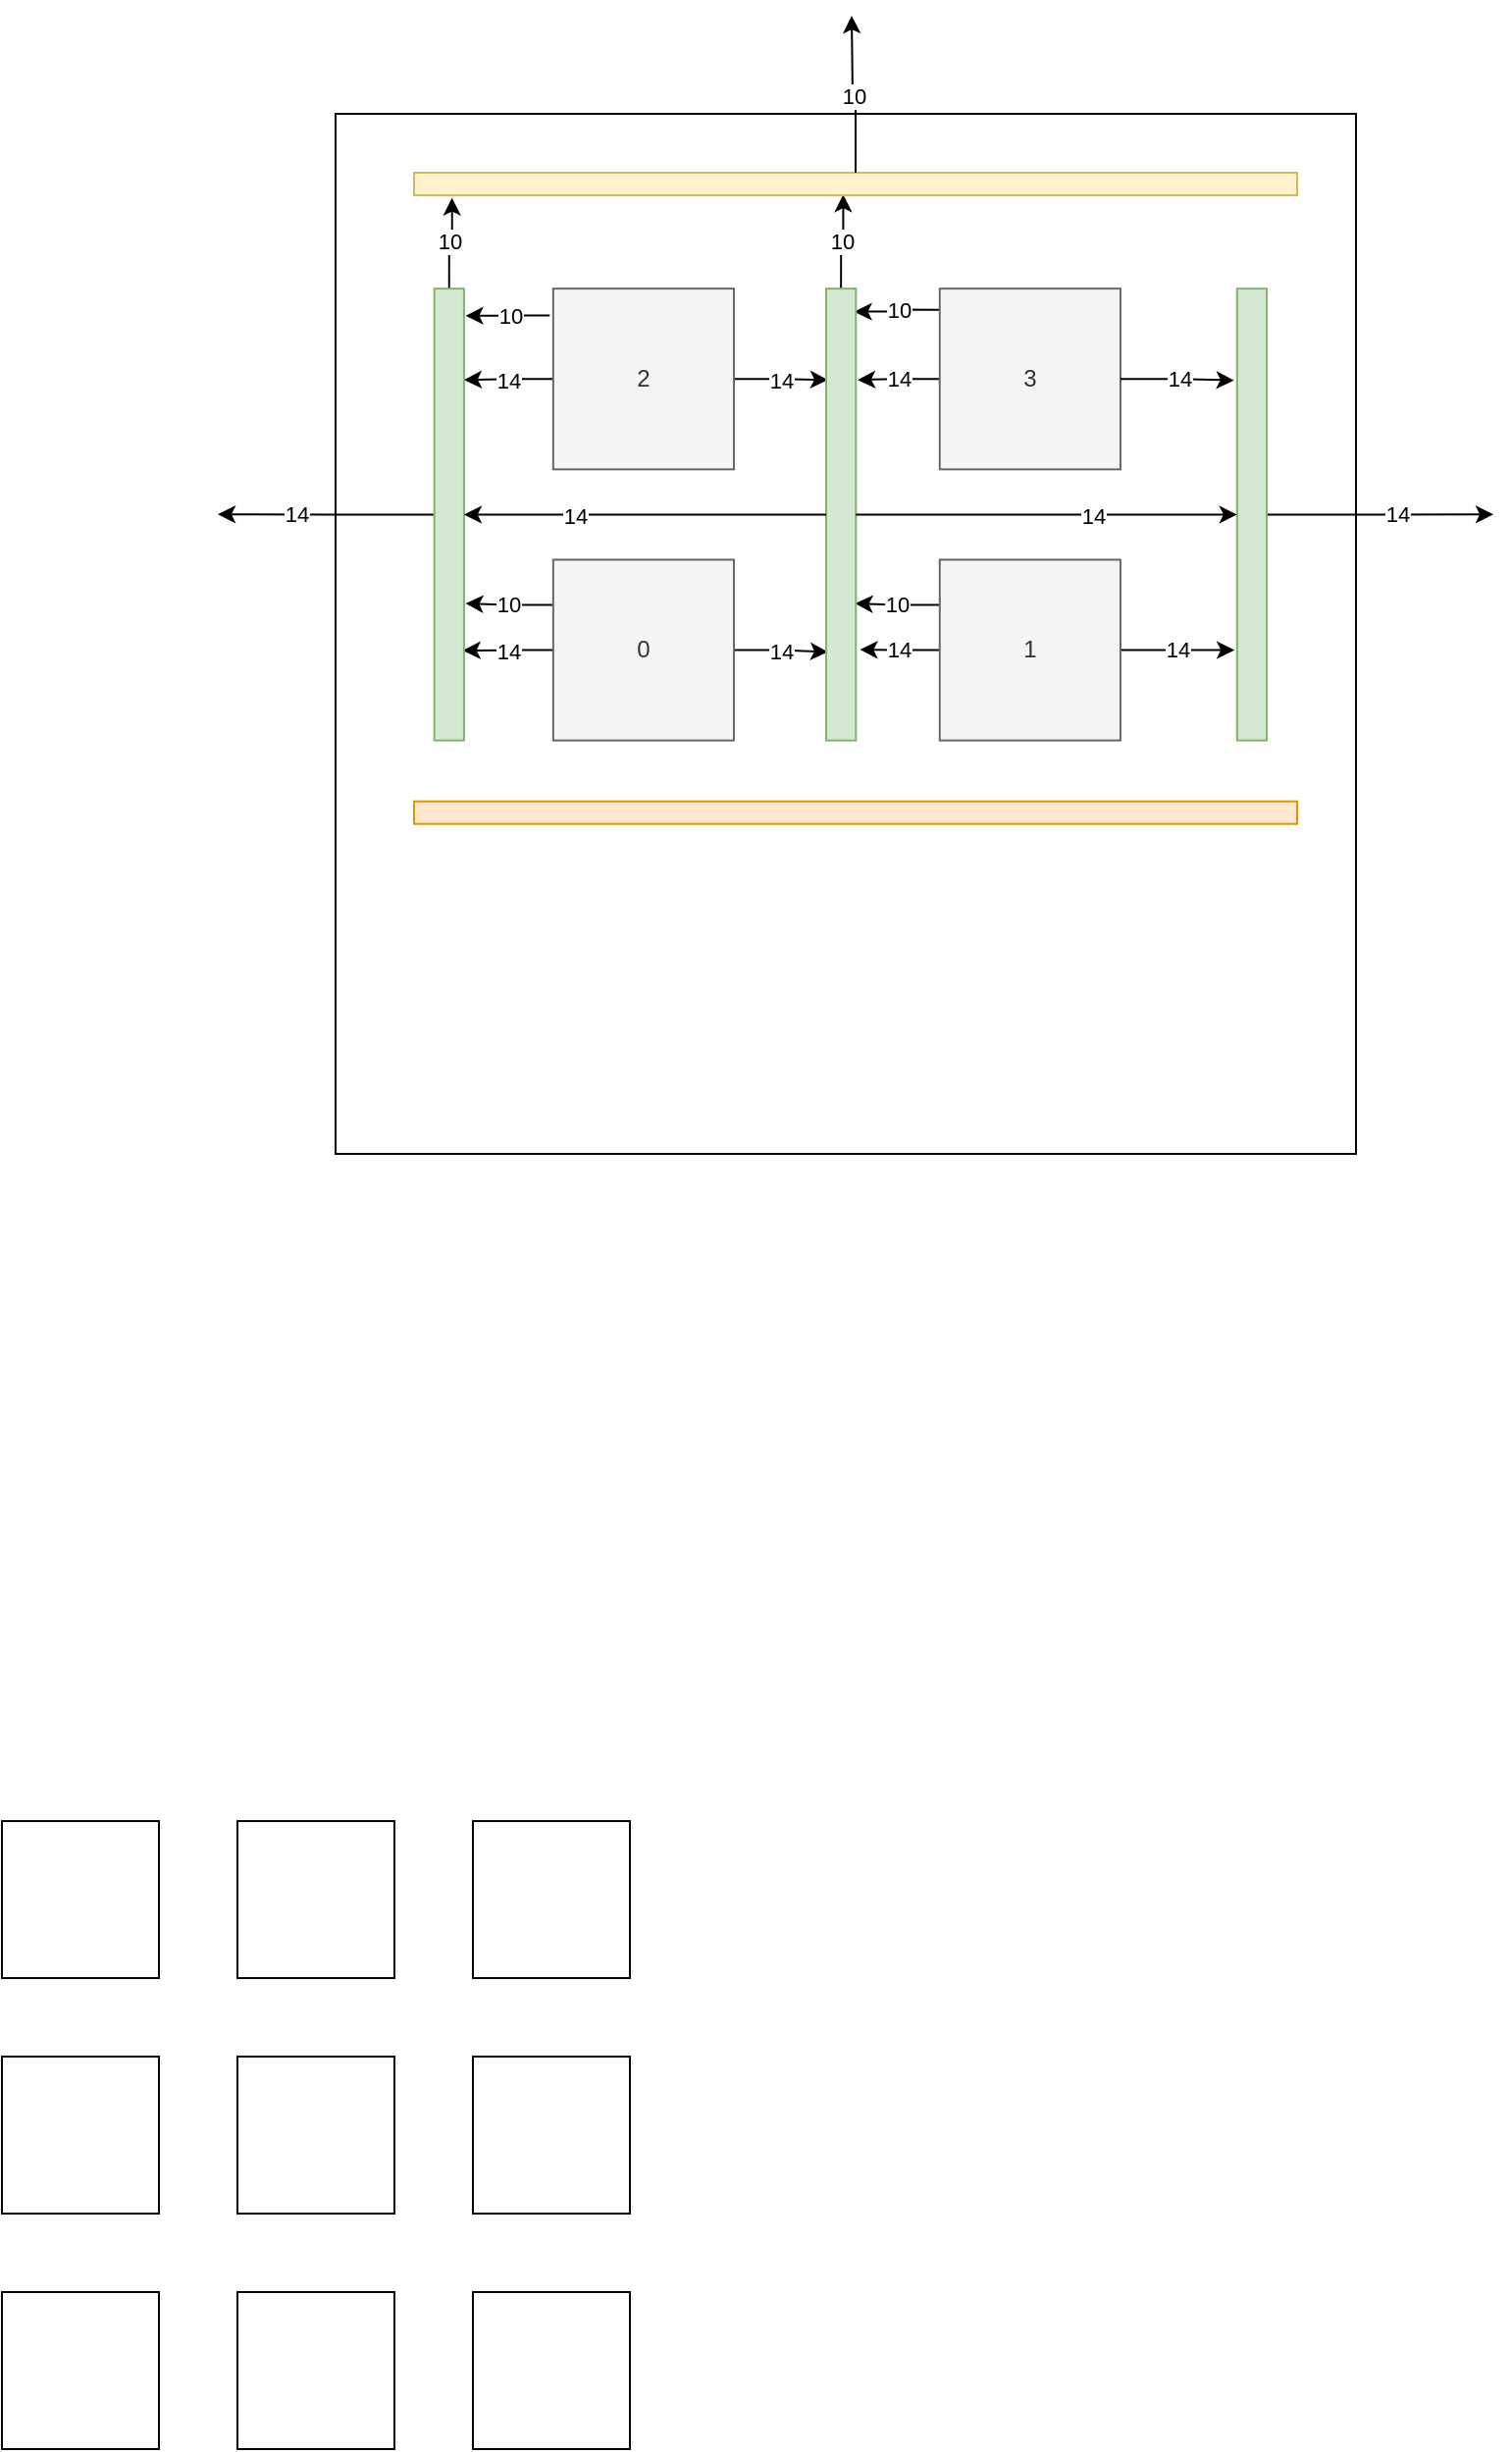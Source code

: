 <mxfile version="20.2.8" type="device"><diagram id="recEwyohM7-Bj5ej4apn" name="Page-1"><mxGraphModel dx="874" dy="1694" grid="1" gridSize="10" guides="1" tooltips="1" connect="1" arrows="1" fold="1" page="1" pageScale="1" pageWidth="1920" pageHeight="1200" math="0" shadow="0"><root><mxCell id="0"/><mxCell id="1" parent="0"/><mxCell id="kwLwyuevaBS1rGtl1VXj-1" value="" style="whiteSpace=wrap;html=1;aspect=fixed;" parent="1" vertex="1"><mxGeometry x="160" y="160" width="80" height="80" as="geometry"/></mxCell><mxCell id="kwLwyuevaBS1rGtl1VXj-2" value="" style="whiteSpace=wrap;html=1;aspect=fixed;" parent="1" vertex="1"><mxGeometry x="280" y="160" width="80" height="80" as="geometry"/></mxCell><mxCell id="kwLwyuevaBS1rGtl1VXj-3" value="" style="whiteSpace=wrap;html=1;aspect=fixed;" parent="1" vertex="1"><mxGeometry x="400" y="160" width="80" height="80" as="geometry"/></mxCell><mxCell id="kwLwyuevaBS1rGtl1VXj-8" value="" style="whiteSpace=wrap;html=1;aspect=fixed;" parent="1" vertex="1"><mxGeometry x="160" y="280" width="80" height="80" as="geometry"/></mxCell><mxCell id="kwLwyuevaBS1rGtl1VXj-9" value="" style="whiteSpace=wrap;html=1;aspect=fixed;" parent="1" vertex="1"><mxGeometry x="280" y="280" width="80" height="80" as="geometry"/></mxCell><mxCell id="kwLwyuevaBS1rGtl1VXj-10" value="" style="whiteSpace=wrap;html=1;aspect=fixed;" parent="1" vertex="1"><mxGeometry x="400" y="280" width="80" height="80" as="geometry"/></mxCell><mxCell id="kwLwyuevaBS1rGtl1VXj-11" value="" style="whiteSpace=wrap;html=1;aspect=fixed;" parent="1" vertex="1"><mxGeometry x="160" y="400" width="80" height="80" as="geometry"/></mxCell><mxCell id="kwLwyuevaBS1rGtl1VXj-12" value="" style="whiteSpace=wrap;html=1;aspect=fixed;" parent="1" vertex="1"><mxGeometry x="280" y="400" width="80" height="80" as="geometry"/></mxCell><mxCell id="kwLwyuevaBS1rGtl1VXj-13" value="" style="whiteSpace=wrap;html=1;aspect=fixed;" parent="1" vertex="1"><mxGeometry x="400" y="400" width="80" height="80" as="geometry"/></mxCell><mxCell id="kwLwyuevaBS1rGtl1VXj-19" value="" style="rounded=0;whiteSpace=wrap;html=1;" parent="1" vertex="1"><mxGeometry x="330" y="-710" width="520" height="530" as="geometry"/></mxCell><mxCell id="kwLwyuevaBS1rGtl1VXj-29" value="14" style="edgeStyle=orthogonalEdgeStyle;rounded=0;orthogonalLoop=1;jettySize=auto;html=1;exitX=1;exitY=0.5;exitDx=0;exitDy=0;entryX=0.063;entryY=0.804;entryDx=0;entryDy=0;entryPerimeter=0;" parent="1" source="kwLwyuevaBS1rGtl1VXj-4" target="kwLwyuevaBS1rGtl1VXj-15" edge="1"><mxGeometry relative="1" as="geometry"/></mxCell><mxCell id="kwLwyuevaBS1rGtl1VXj-39" value="14" style="edgeStyle=orthogonalEdgeStyle;rounded=0;orthogonalLoop=1;jettySize=auto;html=1;exitX=0;exitY=0.5;exitDx=0;exitDy=0;entryX=0.961;entryY=0.801;entryDx=0;entryDy=0;entryPerimeter=0;startArrow=none;startFill=0;" parent="1" source="kwLwyuevaBS1rGtl1VXj-4" target="kwLwyuevaBS1rGtl1VXj-16" edge="1"><mxGeometry relative="1" as="geometry"/></mxCell><mxCell id="kwLwyuevaBS1rGtl1VXj-50" value="10" style="edgeStyle=orthogonalEdgeStyle;rounded=0;orthogonalLoop=1;jettySize=auto;html=1;exitX=0;exitY=0.25;exitDx=0;exitDy=0;entryX=1.051;entryY=0.697;entryDx=0;entryDy=0;entryPerimeter=0;startArrow=none;startFill=0;endArrow=classic;endFill=1;" parent="1" source="kwLwyuevaBS1rGtl1VXj-4" target="kwLwyuevaBS1rGtl1VXj-16" edge="1"><mxGeometry relative="1" as="geometry"/></mxCell><mxCell id="kwLwyuevaBS1rGtl1VXj-4" value="0" style="whiteSpace=wrap;html=1;aspect=fixed;fillColor=#f5f5f5;fontColor=#333333;strokeColor=#666666;" parent="1" vertex="1"><mxGeometry x="440.909" y="-482.777" width="92.099" height="92.099" as="geometry"/></mxCell><mxCell id="kwLwyuevaBS1rGtl1VXj-23" value="14" style="edgeStyle=orthogonalEdgeStyle;rounded=0;orthogonalLoop=1;jettySize=auto;html=1;exitX=1;exitY=0.5;exitDx=0;exitDy=0;entryX=-0.087;entryY=0.8;entryDx=0;entryDy=0;entryPerimeter=0;" parent="1" source="kwLwyuevaBS1rGtl1VXj-5" target="kwLwyuevaBS1rGtl1VXj-14" edge="1"><mxGeometry relative="1" as="geometry"/></mxCell><mxCell id="kwLwyuevaBS1rGtl1VXj-27" value="14" style="edgeStyle=orthogonalEdgeStyle;rounded=0;orthogonalLoop=1;jettySize=auto;html=1;exitX=0;exitY=0.5;exitDx=0;exitDy=0;entryX=1.134;entryY=0.799;entryDx=0;entryDy=0;entryPerimeter=0;" parent="1" source="kwLwyuevaBS1rGtl1VXj-5" target="kwLwyuevaBS1rGtl1VXj-15" edge="1"><mxGeometry relative="1" as="geometry"/></mxCell><mxCell id="kwLwyuevaBS1rGtl1VXj-51" value="10" style="edgeStyle=orthogonalEdgeStyle;rounded=0;orthogonalLoop=1;jettySize=auto;html=1;exitX=0;exitY=0.25;exitDx=0;exitDy=0;startArrow=none;startFill=0;endArrow=classic;endFill=1;entryX=0.973;entryY=0.697;entryDx=0;entryDy=0;entryPerimeter=0;" parent="1" source="kwLwyuevaBS1rGtl1VXj-5" target="kwLwyuevaBS1rGtl1VXj-15" edge="1"><mxGeometry relative="1" as="geometry"><mxPoint x="600" y="-482" as="targetPoint"/></mxGeometry></mxCell><mxCell id="kwLwyuevaBS1rGtl1VXj-5" value="1" style="whiteSpace=wrap;html=1;aspect=fixed;fillColor=#f5f5f5;fontColor=#333333;strokeColor=#666666;" parent="1" vertex="1"><mxGeometry x="637.879" y="-482.777" width="92.099" height="92.099" as="geometry"/></mxCell><mxCell id="kwLwyuevaBS1rGtl1VXj-28" value="14" style="edgeStyle=orthogonalEdgeStyle;rounded=0;orthogonalLoop=1;jettySize=auto;html=1;exitX=1;exitY=0.5;exitDx=0;exitDy=0;entryX=0.063;entryY=0.202;entryDx=0;entryDy=0;entryPerimeter=0;" parent="1" source="kwLwyuevaBS1rGtl1VXj-6" target="kwLwyuevaBS1rGtl1VXj-15" edge="1"><mxGeometry relative="1" as="geometry"/></mxCell><mxCell id="kwLwyuevaBS1rGtl1VXj-30" style="edgeStyle=orthogonalEdgeStyle;rounded=0;orthogonalLoop=1;jettySize=auto;html=1;exitX=-0.019;exitY=0.149;exitDx=0;exitDy=0;entryX=1.051;entryY=0.06;entryDx=0;entryDy=0;entryPerimeter=0;startArrow=none;startFill=0;exitPerimeter=0;" parent="1" source="kwLwyuevaBS1rGtl1VXj-6" target="kwLwyuevaBS1rGtl1VXj-16" edge="1"><mxGeometry relative="1" as="geometry"/></mxCell><mxCell id="kwLwyuevaBS1rGtl1VXj-31" value="10" style="edgeLabel;html=1;align=center;verticalAlign=middle;resizable=0;points=[];" parent="kwLwyuevaBS1rGtl1VXj-30" vertex="1" connectable="0"><mxGeometry x="-0.021" relative="1" as="geometry"><mxPoint as="offset"/></mxGeometry></mxCell><mxCell id="kwLwyuevaBS1rGtl1VXj-40" value="14" style="edgeStyle=orthogonalEdgeStyle;rounded=0;orthogonalLoop=1;jettySize=auto;html=1;exitX=0;exitY=0.5;exitDx=0;exitDy=0;entryX=1;entryY=0.202;entryDx=0;entryDy=0;entryPerimeter=0;startArrow=none;startFill=0;" parent="1" source="kwLwyuevaBS1rGtl1VXj-6" target="kwLwyuevaBS1rGtl1VXj-16" edge="1"><mxGeometry relative="1" as="geometry"/></mxCell><mxCell id="kwLwyuevaBS1rGtl1VXj-6" value="2" style="whiteSpace=wrap;html=1;aspect=fixed;fillColor=#f5f5f5;fontColor=#333333;strokeColor=#666666;" parent="1" vertex="1"><mxGeometry x="440.909" y="-620.926" width="92.099" height="92.099" as="geometry"/></mxCell><mxCell id="kwLwyuevaBS1rGtl1VXj-26" value="14" style="edgeStyle=orthogonalEdgeStyle;rounded=0;orthogonalLoop=1;jettySize=auto;html=1;exitX=0;exitY=0.5;exitDx=0;exitDy=0;entryX=1.058;entryY=0.202;entryDx=0;entryDy=0;entryPerimeter=0;" parent="1" source="kwLwyuevaBS1rGtl1VXj-7" target="kwLwyuevaBS1rGtl1VXj-15" edge="1"><mxGeometry relative="1" as="geometry"/></mxCell><mxCell id="kwLwyuevaBS1rGtl1VXj-32" style="edgeStyle=orthogonalEdgeStyle;rounded=0;orthogonalLoop=1;jettySize=auto;html=1;exitX=-0.002;exitY=0.117;exitDx=0;exitDy=0;entryX=0.943;entryY=0.051;entryDx=0;entryDy=0;entryPerimeter=0;startArrow=none;startFill=0;exitPerimeter=0;" parent="1" source="kwLwyuevaBS1rGtl1VXj-7" target="kwLwyuevaBS1rGtl1VXj-15" edge="1"><mxGeometry relative="1" as="geometry"/></mxCell><mxCell id="kwLwyuevaBS1rGtl1VXj-33" value="10" style="edgeLabel;html=1;align=center;verticalAlign=middle;resizable=0;points=[];" parent="kwLwyuevaBS1rGtl1VXj-32" vertex="1" connectable="0"><mxGeometry x="-0.077" relative="1" as="geometry"><mxPoint as="offset"/></mxGeometry></mxCell><mxCell id="kwLwyuevaBS1rGtl1VXj-7" value="3" style="whiteSpace=wrap;html=1;aspect=fixed;fillColor=#f5f5f5;fontColor=#333333;strokeColor=#666666;" parent="1" vertex="1"><mxGeometry x="637.879" y="-620.926" width="92.099" height="92.099" as="geometry"/></mxCell><mxCell id="kwLwyuevaBS1rGtl1VXj-24" style="edgeStyle=orthogonalEdgeStyle;rounded=0;orthogonalLoop=1;jettySize=auto;html=1;exitX=1;exitY=0.5;exitDx=0;exitDy=0;" parent="1" source="kwLwyuevaBS1rGtl1VXj-14" edge="1"><mxGeometry relative="1" as="geometry"><mxPoint x="920" y="-505.87" as="targetPoint"/></mxGeometry></mxCell><mxCell id="kwLwyuevaBS1rGtl1VXj-25" value="14" style="edgeLabel;html=1;align=center;verticalAlign=middle;resizable=0;points=[];" parent="kwLwyuevaBS1rGtl1VXj-24" vertex="1" connectable="0"><mxGeometry x="0.148" y="1" relative="1" as="geometry"><mxPoint as="offset"/></mxGeometry></mxCell><mxCell id="kwLwyuevaBS1rGtl1VXj-14" value="" style="rounded=0;whiteSpace=wrap;html=1;fillColor=#d5e8d4;strokeColor=#82b366;" parent="1" vertex="1"><mxGeometry x="789.394" y="-620.926" width="15.152" height="230.248" as="geometry"/></mxCell><mxCell id="kwLwyuevaBS1rGtl1VXj-20" value="14" style="edgeStyle=orthogonalEdgeStyle;rounded=0;orthogonalLoop=1;jettySize=auto;html=1;exitX=1;exitY=0.5;exitDx=0;exitDy=0;entryX=-0.1;entryY=0.203;entryDx=0;entryDy=0;entryPerimeter=0;" parent="1" source="kwLwyuevaBS1rGtl1VXj-7" target="kwLwyuevaBS1rGtl1VXj-14" edge="1"><mxGeometry relative="1" as="geometry"/></mxCell><mxCell id="kwLwyuevaBS1rGtl1VXj-34" value="10" style="edgeStyle=orthogonalEdgeStyle;rounded=0;orthogonalLoop=1;jettySize=auto;html=1;exitX=0.5;exitY=0;exitDx=0;exitDy=0;entryX=0.486;entryY=0.963;entryDx=0;entryDy=0;entryPerimeter=0;startArrow=none;startFill=0;" parent="1" source="kwLwyuevaBS1rGtl1VXj-15" target="kwLwyuevaBS1rGtl1VXj-17" edge="1"><mxGeometry relative="1" as="geometry"/></mxCell><mxCell id="kwLwyuevaBS1rGtl1VXj-15" value="" style="rounded=0;whiteSpace=wrap;html=1;fillColor=#d5e8d4;strokeColor=#82b366;" parent="1" vertex="1"><mxGeometry x="580.004" y="-620.926" width="15.152" height="230.248" as="geometry"/></mxCell><mxCell id="kwLwyuevaBS1rGtl1VXj-41" style="edgeStyle=orthogonalEdgeStyle;rounded=0;orthogonalLoop=1;jettySize=auto;html=1;exitX=0;exitY=0.5;exitDx=0;exitDy=0;startArrow=none;startFill=0;" parent="1" source="kwLwyuevaBS1rGtl1VXj-16" edge="1"><mxGeometry relative="1" as="geometry"><mxPoint x="270" y="-505.87" as="targetPoint"/></mxGeometry></mxCell><mxCell id="kwLwyuevaBS1rGtl1VXj-42" value="14" style="edgeLabel;html=1;align=center;verticalAlign=middle;resizable=0;points=[];" parent="kwLwyuevaBS1rGtl1VXj-41" vertex="1" connectable="0"><mxGeometry x="0.272" y="-1" relative="1" as="geometry"><mxPoint as="offset"/></mxGeometry></mxCell><mxCell id="kwLwyuevaBS1rGtl1VXj-52" value="10" style="edgeStyle=orthogonalEdgeStyle;rounded=0;orthogonalLoop=1;jettySize=auto;html=1;exitX=0.5;exitY=0;exitDx=0;exitDy=0;entryX=0.043;entryY=1.113;entryDx=0;entryDy=0;entryPerimeter=0;startArrow=none;startFill=0;endArrow=classic;endFill=1;" parent="1" source="kwLwyuevaBS1rGtl1VXj-16" target="kwLwyuevaBS1rGtl1VXj-17" edge="1"><mxGeometry relative="1" as="geometry"/></mxCell><mxCell id="kwLwyuevaBS1rGtl1VXj-16" value="" style="rounded=0;whiteSpace=wrap;html=1;fillColor=#d5e8d4;strokeColor=#82b366;" parent="1" vertex="1"><mxGeometry x="380.305" y="-620.926" width="15.152" height="230.248" as="geometry"/></mxCell><mxCell id="kwLwyuevaBS1rGtl1VXj-17" value="" style="rounded=0;whiteSpace=wrap;html=1;fillColor=#fff2cc;strokeColor=#d6b656;" parent="1" vertex="1"><mxGeometry x="370" y="-680" width="450" height="11.51" as="geometry"/></mxCell><mxCell id="kwLwyuevaBS1rGtl1VXj-18" value="" style="rounded=0;whiteSpace=wrap;html=1;fillColor=#ffe6cc;strokeColor=#d79b00;" parent="1" vertex="1"><mxGeometry x="370" y="-359.65" width="450" height="11.51" as="geometry"/></mxCell><mxCell id="kwLwyuevaBS1rGtl1VXj-44" value="" style="endArrow=none;startArrow=classic;html=1;rounded=0;endFill=0;entryX=0;entryY=0.5;entryDx=0;entryDy=0;exitX=1;exitY=0.5;exitDx=0;exitDy=0;" parent="1" source="kwLwyuevaBS1rGtl1VXj-16" target="kwLwyuevaBS1rGtl1VXj-15" edge="1"><mxGeometry width="50" height="50" relative="1" as="geometry"><mxPoint x="400" y="-506" as="sourcePoint"/><mxPoint x="580" y="-510" as="targetPoint"/></mxGeometry></mxCell><mxCell id="kwLwyuevaBS1rGtl1VXj-47" value="14" style="edgeLabel;html=1;align=center;verticalAlign=middle;resizable=0;points=[];" parent="kwLwyuevaBS1rGtl1VXj-44" vertex="1" connectable="0"><mxGeometry x="-0.392" y="-1" relative="1" as="geometry"><mxPoint as="offset"/></mxGeometry></mxCell><mxCell id="kwLwyuevaBS1rGtl1VXj-45" value="" style="endArrow=classic;startArrow=none;html=1;rounded=0;startFill=0;exitX=1;exitY=0.5;exitDx=0;exitDy=0;entryX=0;entryY=0.5;entryDx=0;entryDy=0;" parent="1" source="kwLwyuevaBS1rGtl1VXj-15" target="kwLwyuevaBS1rGtl1VXj-14" edge="1"><mxGeometry width="50" height="50" relative="1" as="geometry"><mxPoint x="590" y="-510" as="sourcePoint"/><mxPoint x="790" y="-520" as="targetPoint"/></mxGeometry></mxCell><mxCell id="kwLwyuevaBS1rGtl1VXj-46" value="14" style="edgeLabel;html=1;align=center;verticalAlign=middle;resizable=0;points=[];" parent="kwLwyuevaBS1rGtl1VXj-45" vertex="1" connectable="0"><mxGeometry x="0.246" y="-1" relative="1" as="geometry"><mxPoint as="offset"/></mxGeometry></mxCell><mxCell id="kwLwyuevaBS1rGtl1VXj-49" value="10" style="edgeStyle=orthogonalEdgeStyle;rounded=0;orthogonalLoop=1;jettySize=auto;html=1;exitX=0.5;exitY=0;exitDx=0;exitDy=0;startArrow=none;startFill=0;" parent="1" source="kwLwyuevaBS1rGtl1VXj-17" edge="1"><mxGeometry relative="1" as="geometry"><mxPoint x="597.58" y="-707.926" as="sourcePoint"/><mxPoint x="593" y="-760" as="targetPoint"/></mxGeometry></mxCell></root></mxGraphModel></diagram></mxfile>